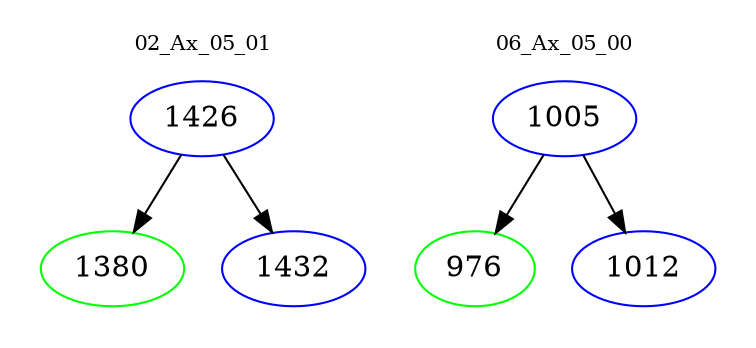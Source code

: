 digraph{
subgraph cluster_0 {
color = white
label = "02_Ax_05_01";
fontsize=10;
T0_1426 [label="1426", color="blue"]
T0_1426 -> T0_1380 [color="black"]
T0_1380 [label="1380", color="green"]
T0_1426 -> T0_1432 [color="black"]
T0_1432 [label="1432", color="blue"]
}
subgraph cluster_1 {
color = white
label = "06_Ax_05_00";
fontsize=10;
T1_1005 [label="1005", color="blue"]
T1_1005 -> T1_976 [color="black"]
T1_976 [label="976", color="green"]
T1_1005 -> T1_1012 [color="black"]
T1_1012 [label="1012", color="blue"]
}
}
